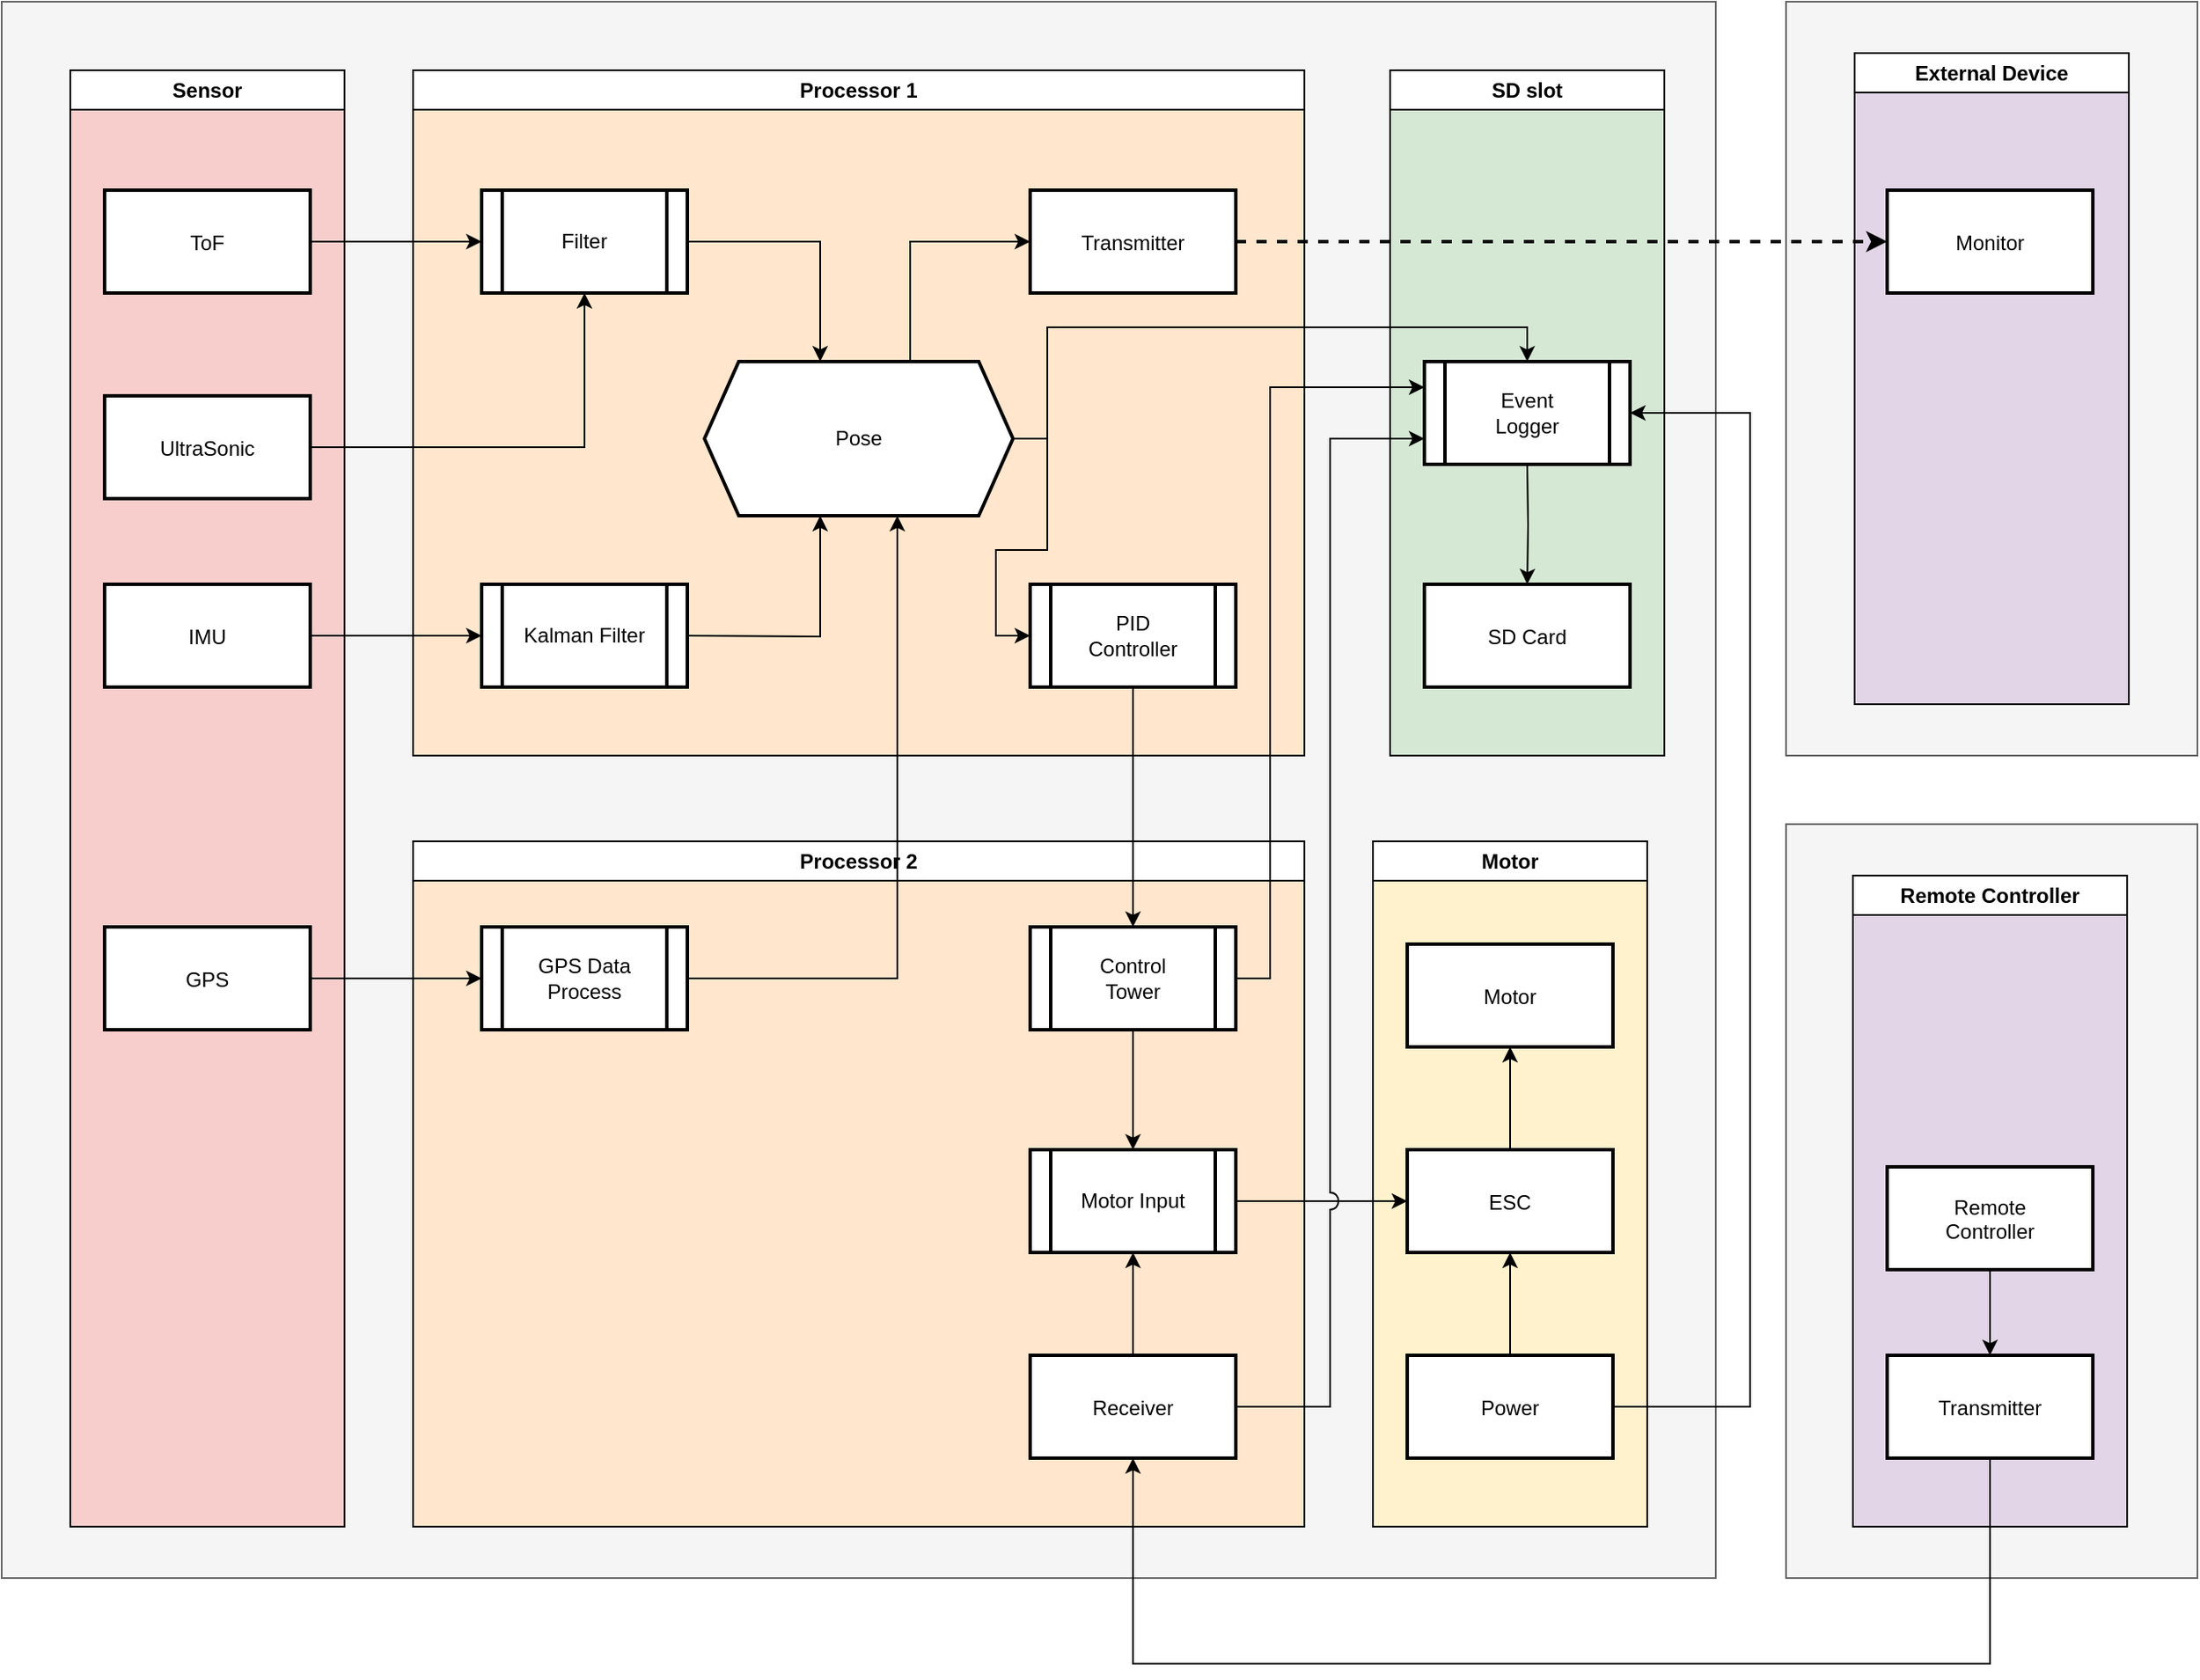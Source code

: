 <mxfile version="26.0.9">
  <diagram name="페이지-1" id="bvoraGdHje81HjMtSAm7">
    <mxGraphModel dx="1715" dy="983" grid="1" gridSize="10" guides="1" tooltips="1" connect="1" arrows="1" fold="1" page="1" pageScale="1" pageWidth="827" pageHeight="1169" math="0" shadow="0">
      <root>
        <mxCell id="0" />
        <mxCell id="1" parent="0" />
        <mxCell id="vDnxMf5aPKPBda2evDdI-67" value="" style="rounded=0;whiteSpace=wrap;html=1;fillColor=#f5f5f5;fontColor=#333333;strokeColor=#666666;" parent="1" vertex="1">
          <mxGeometry x="80" y="80" width="1000" height="920" as="geometry" />
        </mxCell>
        <mxCell id="_7KGbnga0klczahn__e4-11" value="" style="rounded=0;whiteSpace=wrap;html=1;fillColor=#ffe6cc;strokeColor=#d79b00;" parent="1" vertex="1">
          <mxGeometry x="320" y="570" width="520" height="400" as="geometry" />
        </mxCell>
        <mxCell id="vDnxMf5aPKPBda2evDdI-63" value="" style="rounded=0;whiteSpace=wrap;html=1;fillColor=#fff2cc;strokeColor=#d6b656;" parent="1" vertex="1">
          <mxGeometry x="880" y="570" width="160" height="400" as="geometry" />
        </mxCell>
        <mxCell id="vDnxMf5aPKPBda2evDdI-62" value="" style="rounded=0;whiteSpace=wrap;html=1;fillColor=#ffe6cc;strokeColor=#d79b00;" parent="1" vertex="1">
          <mxGeometry x="320" y="120" width="520" height="400" as="geometry" />
        </mxCell>
        <mxCell id="vDnxMf5aPKPBda2evDdI-61" value="" style="rounded=0;whiteSpace=wrap;html=1;fillColor=#f8cecc;strokeColor=#b85450;" parent="1" vertex="1">
          <mxGeometry x="120" y="120" width="160" height="850" as="geometry" />
        </mxCell>
        <mxCell id="vDnxMf5aPKPBda2evDdI-68" value="Sensor" style="swimlane;whiteSpace=wrap;html=1;rounded=0;fillStyle=solid;" parent="1" vertex="1">
          <mxGeometry x="120" y="120" width="160" height="850" as="geometry" />
        </mxCell>
        <mxCell id="vDnxMf5aPKPBda2evDdI-22" value="ToF" style="rounded=0;arcSize=20;strokeWidth=2" parent="vDnxMf5aPKPBda2evDdI-68" vertex="1">
          <mxGeometry x="20" y="70" width="120" height="60" as="geometry" />
        </mxCell>
        <mxCell id="vDnxMf5aPKPBda2evDdI-69" value="Processor 1" style="swimlane;whiteSpace=wrap;html=1;container=0;rounded=0;swimlaneLine=1;" parent="1" vertex="1">
          <mxGeometry x="320" y="120" width="520" height="400" as="geometry" />
        </mxCell>
        <mxCell id="BEAby63rE1jMwxKUkYul-39" style="edgeStyle=orthogonalEdgeStyle;rounded=0;orthogonalLoop=1;jettySize=auto;html=1;entryX=0;entryY=0.5;entryDx=0;entryDy=0;" edge="1" parent="vDnxMf5aPKPBda2evDdI-69" source="BEAby63rE1jMwxKUkYul-25" target="BEAby63rE1jMwxKUkYul-32">
          <mxGeometry relative="1" as="geometry" />
        </mxCell>
        <mxCell id="BEAby63rE1jMwxKUkYul-25" value="Pose" style="shape=hexagon;perimeter=hexagonPerimeter2;whiteSpace=wrap;html=1;fixedSize=1;strokeWidth=2;" vertex="1" parent="vDnxMf5aPKPBda2evDdI-69">
          <mxGeometry x="170" y="170" width="180" height="90" as="geometry" />
        </mxCell>
        <mxCell id="BEAby63rE1jMwxKUkYul-32" value="PID&lt;div&gt;Controller&lt;/div&gt;" style="shape=process;whiteSpace=wrap;html=1;backgroundOutline=1;strokeWidth=2;" vertex="1" parent="vDnxMf5aPKPBda2evDdI-69">
          <mxGeometry x="360" y="300" width="120" height="60" as="geometry" />
        </mxCell>
        <mxCell id="BEAby63rE1jMwxKUkYul-17" value="Filter" style="shape=process;whiteSpace=wrap;html=1;backgroundOutline=1;strokeWidth=2;" vertex="1" parent="vDnxMf5aPKPBda2evDdI-69">
          <mxGeometry x="40" y="70" width="120" height="60" as="geometry" />
        </mxCell>
        <mxCell id="BEAby63rE1jMwxKUkYul-24" style="edgeStyle=orthogonalEdgeStyle;rounded=0;orthogonalLoop=1;jettySize=auto;html=1;entryX=0.375;entryY=0;entryDx=0;entryDy=0;" edge="1" parent="vDnxMf5aPKPBda2evDdI-69" source="BEAby63rE1jMwxKUkYul-17" target="BEAby63rE1jMwxKUkYul-25">
          <mxGeometry relative="1" as="geometry">
            <mxPoint x="230" y="300" as="targetPoint" />
          </mxGeometry>
        </mxCell>
        <mxCell id="7hqAz0OuhL2_IKrjsIzB-12" value="" style="rounded=0;whiteSpace=wrap;html=1;fillColor=#f5f5f5;fontColor=#333333;strokeColor=#666666;" parent="1" vertex="1">
          <mxGeometry x="1121" y="560" width="240" height="440" as="geometry" />
        </mxCell>
        <mxCell id="7hqAz0OuhL2_IKrjsIzB-14" value="" style="rounded=0;whiteSpace=wrap;html=1;fillColor=#e1d5e7;strokeColor=#9673a6;" parent="1" vertex="1">
          <mxGeometry x="1160" y="590" width="160" height="380" as="geometry" />
        </mxCell>
        <mxCell id="7hqAz0OuhL2_IKrjsIzB-15" value="Remote Controller" style="swimlane;whiteSpace=wrap;html=1;" parent="1" vertex="1">
          <mxGeometry x="1160" y="590" width="160" height="380" as="geometry" />
        </mxCell>
        <mxCell id="7hqAz0OuhL2_IKrjsIzB-17" style="edgeStyle=orthogonalEdgeStyle;rounded=0;orthogonalLoop=1;jettySize=auto;html=1;entryX=0.5;entryY=1;entryDx=0;entryDy=0;exitX=0.5;exitY=1;exitDx=0;exitDy=0;" parent="1" source="vDnxMf5aPKPBda2evDdI-25" target="vDnxMf5aPKPBda2evDdI-26" edge="1">
          <mxGeometry relative="1" as="geometry">
            <Array as="points">
              <mxPoint x="1240" y="1050" />
              <mxPoint x="740" y="1050" />
            </Array>
          </mxGeometry>
        </mxCell>
        <mxCell id="_7KGbnga0klczahn__e4-46" value="Processor 2" style="swimlane;whiteSpace=wrap;html=1;container=0;" parent="1" vertex="1">
          <mxGeometry x="320" y="570" width="520" height="400" as="geometry" />
        </mxCell>
        <mxCell id="BEAby63rE1jMwxKUkYul-44" value="Control&lt;br&gt;Tower" style="shape=process;whiteSpace=wrap;html=1;backgroundOutline=1;strokeWidth=2;" vertex="1" parent="_7KGbnga0klczahn__e4-46">
          <mxGeometry x="360" y="50" width="120" height="60" as="geometry" />
        </mxCell>
        <mxCell id="vDnxMf5aPKPBda2evDdI-57" style="edgeStyle=orthogonalEdgeStyle;rounded=0;orthogonalLoop=1;jettySize=auto;html=1;" parent="1" target="vDnxMf5aPKPBda2evDdI-31" edge="1">
          <mxGeometry relative="1" as="geometry">
            <Array as="points">
              <mxPoint x="910" y="780" />
            </Array>
            <mxPoint x="800" y="780" as="sourcePoint" />
          </mxGeometry>
        </mxCell>
        <mxCell id="vDnxMf5aPKPBda2evDdI-25" value="Transmitter" style="rounded=0;arcSize=20;strokeWidth=2" parent="1" vertex="1">
          <mxGeometry x="1180" y="870" width="120" height="60" as="geometry" />
        </mxCell>
        <mxCell id="7hqAz0OuhL2_IKrjsIzB-11" value="Remote&#xa;Controller" style="rounded=0;arcSize=20;strokeWidth=2" parent="1" vertex="1">
          <mxGeometry x="1180" y="760" width="120" height="60" as="geometry" />
        </mxCell>
        <mxCell id="7hqAz0OuhL2_IKrjsIzB-18" style="edgeStyle=orthogonalEdgeStyle;rounded=0;orthogonalLoop=1;jettySize=auto;html=1;" parent="1" source="7hqAz0OuhL2_IKrjsIzB-11" target="vDnxMf5aPKPBda2evDdI-25" edge="1">
          <mxGeometry relative="1" as="geometry" />
        </mxCell>
        <mxCell id="vDnxMf5aPKPBda2evDdI-50" style="edgeStyle=orthogonalEdgeStyle;rounded=0;orthogonalLoop=1;jettySize=auto;html=1;" parent="1" source="vDnxMf5aPKPBda2evDdI-22" target="BEAby63rE1jMwxKUkYul-17" edge="1">
          <mxGeometry relative="1" as="geometry">
            <mxPoint x="420" y="310" as="targetPoint" />
          </mxGeometry>
        </mxCell>
        <mxCell id="vDnxMf5aPKPBda2evDdI-51" style="edgeStyle=orthogonalEdgeStyle;rounded=0;orthogonalLoop=1;jettySize=auto;html=1;entryX=0.5;entryY=1;entryDx=0;entryDy=0;" parent="1" source="vDnxMf5aPKPBda2evDdI-23" target="BEAby63rE1jMwxKUkYul-17" edge="1">
          <mxGeometry relative="1" as="geometry">
            <mxPoint x="360" y="340" as="targetPoint" />
          </mxGeometry>
        </mxCell>
        <mxCell id="vDnxMf5aPKPBda2evDdI-70" value="Motor" style="swimlane;whiteSpace=wrap;html=1;" parent="1" vertex="1">
          <mxGeometry x="880" y="570" width="160" height="400" as="geometry" />
        </mxCell>
        <mxCell id="vDnxMf5aPKPBda2evDdI-23" value="UltraSonic" style="rounded=0;arcSize=20;strokeWidth=2" parent="1" vertex="1">
          <mxGeometry x="140" y="310" width="120" height="60" as="geometry" />
        </mxCell>
        <mxCell id="YXquaI-7YXbaa9HRJ2PI-11" style="edgeStyle=orthogonalEdgeStyle;rounded=0;orthogonalLoop=1;jettySize=auto;html=1;" parent="1" source="vDnxMf5aPKPBda2evDdI-26" edge="1">
          <mxGeometry relative="1" as="geometry">
            <mxPoint x="740" y="810" as="targetPoint" />
          </mxGeometry>
        </mxCell>
        <mxCell id="vDnxMf5aPKPBda2evDdI-26" value="Receiver" style="rounded=0;arcSize=20;strokeWidth=2" parent="1" vertex="1">
          <mxGeometry x="680" y="870" width="120" height="60" as="geometry" />
        </mxCell>
        <mxCell id="vDnxMf5aPKPBda2evDdI-21" value="GPS" style="rounded=0;arcSize=20;strokeWidth=2" parent="1" vertex="1">
          <mxGeometry x="140" y="620" width="120" height="60" as="geometry" />
        </mxCell>
        <mxCell id="vDnxMf5aPKPBda2evDdI-60" style="edgeStyle=orthogonalEdgeStyle;rounded=0;orthogonalLoop=1;jettySize=auto;html=1;" parent="1" source="vDnxMf5aPKPBda2evDdI-21" target="BEAby63rE1jMwxKUkYul-21" edge="1">
          <mxGeometry relative="1" as="geometry">
            <mxPoint x="360" y="780" as="targetPoint" />
          </mxGeometry>
        </mxCell>
        <mxCell id="vDnxMf5aPKPBda2evDdI-65" value="Motor" style="rounded=0;arcSize=20;strokeWidth=2" parent="1" vertex="1">
          <mxGeometry x="900" y="630" width="120" height="60" as="geometry" />
        </mxCell>
        <mxCell id="vDnxMf5aPKPBda2evDdI-31" value="ESC" style="rounded=0;arcSize=20;strokeWidth=2" parent="1" vertex="1">
          <mxGeometry x="900" y="750" width="120" height="60" as="geometry" />
        </mxCell>
        <mxCell id="vDnxMf5aPKPBda2evDdI-66" style="edgeStyle=orthogonalEdgeStyle;rounded=0;orthogonalLoop=1;jettySize=auto;html=1;" parent="1" source="vDnxMf5aPKPBda2evDdI-31" target="vDnxMf5aPKPBda2evDdI-65" edge="1">
          <mxGeometry relative="1" as="geometry" />
        </mxCell>
        <mxCell id="aU3fIFS9kwVcD8JixQWr-11" value="" style="rounded=0;whiteSpace=wrap;html=1;fillColor=#f5f5f5;fontColor=#333333;strokeColor=#666666;" parent="1" vertex="1">
          <mxGeometry x="1121" y="80" width="240" height="440" as="geometry" />
        </mxCell>
        <mxCell id="aU3fIFS9kwVcD8JixQWr-13" value="" style="rounded=0;whiteSpace=wrap;html=1;fillColor=#e1d5e7;strokeColor=#9673a6;" parent="1" vertex="1">
          <mxGeometry x="1161" y="110" width="160" height="380" as="geometry" />
        </mxCell>
        <mxCell id="aU3fIFS9kwVcD8JixQWr-12" value="External Device" style="swimlane;whiteSpace=wrap;html=1;" parent="1" vertex="1">
          <mxGeometry x="1161" y="110" width="160" height="380" as="geometry" />
        </mxCell>
        <mxCell id="aU3fIFS9kwVcD8JixQWr-14" value="Monitor" style="rounded=0;arcSize=20;strokeWidth=2" parent="aU3fIFS9kwVcD8JixQWr-12" vertex="1">
          <mxGeometry x="19" y="80" width="120" height="60" as="geometry" />
        </mxCell>
        <mxCell id="aU3fIFS9kwVcD8JixQWr-17" value="" style="rounded=0;whiteSpace=wrap;html=1;fillColor=#d5e8d4;strokeColor=#82b366;" parent="1" vertex="1">
          <mxGeometry x="890" y="120" width="160" height="400" as="geometry" />
        </mxCell>
        <mxCell id="aU3fIFS9kwVcD8JixQWr-16" value="SD slot" style="swimlane;whiteSpace=wrap;html=1;container=0;rounded=0;" parent="1" vertex="1">
          <mxGeometry x="890" y="120" width="160" height="400" as="geometry" />
        </mxCell>
        <mxCell id="BEAby63rE1jMwxKUkYul-12" style="edgeStyle=orthogonalEdgeStyle;rounded=0;orthogonalLoop=1;jettySize=auto;html=1;" edge="1" parent="aU3fIFS9kwVcD8JixQWr-16" target="BEAby63rE1jMwxKUkYul-11">
          <mxGeometry relative="1" as="geometry">
            <mxPoint x="80" y="230" as="sourcePoint" />
          </mxGeometry>
        </mxCell>
        <mxCell id="BEAby63rE1jMwxKUkYul-11" value="SD Card" style="rounded=0;arcSize=20;strokeWidth=2" vertex="1" parent="aU3fIFS9kwVcD8JixQWr-16">
          <mxGeometry x="20" y="300" width="120" height="60" as="geometry" />
        </mxCell>
        <mxCell id="aU3fIFS9kwVcD8JixQWr-15" style="edgeStyle=orthogonalEdgeStyle;rounded=0;orthogonalLoop=1;jettySize=auto;html=1;curved=0;jumpStyle=none;dashed=1;strokeWidth=2;" parent="1" source="YjUfUg1ahw0oZ-kAptot-12" target="aU3fIFS9kwVcD8JixQWr-14" edge="1">
          <mxGeometry relative="1" as="geometry" />
        </mxCell>
        <mxCell id="11" value="IMU" style="rounded=0;arcSize=20;strokeWidth=2" parent="1" vertex="1">
          <mxGeometry x="140" y="420" width="120" height="60" as="geometry" />
        </mxCell>
        <mxCell id="vDnxMf5aPKPBda2evDdI-44" style="edgeStyle=orthogonalEdgeStyle;rounded=0;orthogonalLoop=1;jettySize=auto;html=1;entryX=0.375;entryY=1;entryDx=0;entryDy=0;" parent="1" target="BEAby63rE1jMwxKUkYul-25" edge="1">
          <mxGeometry relative="1" as="geometry">
            <mxPoint x="480" y="450" as="sourcePoint" />
            <mxPoint x="533.8" y="450" as="targetPoint" />
          </mxGeometry>
        </mxCell>
        <mxCell id="vDnxMf5aPKPBda2evDdI-43" style="edgeStyle=orthogonalEdgeStyle;rounded=0;orthogonalLoop=1;jettySize=auto;html=1;" parent="1" source="11" target="BEAby63rE1jMwxKUkYul-20" edge="1">
          <mxGeometry relative="1" as="geometry">
            <mxPoint x="360" y="450" as="targetPoint" />
          </mxGeometry>
        </mxCell>
        <mxCell id="YjUfUg1ahw0oZ-kAptot-12" value="Transmitter" style="rounded=0;arcSize=20;strokeWidth=2" parent="1" vertex="1">
          <mxGeometry x="680" y="190" width="120" height="60" as="geometry" />
        </mxCell>
        <mxCell id="BEAby63rE1jMwxKUkYul-20" value="Kalman Filter" style="shape=process;whiteSpace=wrap;html=1;backgroundOutline=1;strokeWidth=2;" vertex="1" parent="1">
          <mxGeometry x="360" y="420" width="120" height="60" as="geometry" />
        </mxCell>
        <mxCell id="BEAby63rE1jMwxKUkYul-27" style="edgeStyle=orthogonalEdgeStyle;rounded=0;orthogonalLoop=1;jettySize=auto;html=1;entryX=0.625;entryY=1;entryDx=0;entryDy=0;" edge="1" parent="1" source="BEAby63rE1jMwxKUkYul-21" target="BEAby63rE1jMwxKUkYul-25">
          <mxGeometry relative="1" as="geometry" />
        </mxCell>
        <mxCell id="BEAby63rE1jMwxKUkYul-28" style="edgeStyle=orthogonalEdgeStyle;rounded=0;orthogonalLoop=1;jettySize=auto;html=1;" edge="1" parent="1" source="BEAby63rE1jMwxKUkYul-25" target="YjUfUg1ahw0oZ-kAptot-12">
          <mxGeometry relative="1" as="geometry">
            <Array as="points">
              <mxPoint x="610" y="220" />
            </Array>
          </mxGeometry>
        </mxCell>
        <mxCell id="BEAby63rE1jMwxKUkYul-31" value="Event&lt;br&gt;Logger" style="shape=process;whiteSpace=wrap;html=1;backgroundOutline=1;strokeWidth=2;" vertex="1" parent="1">
          <mxGeometry x="910" y="290" width="120" height="60" as="geometry" />
        </mxCell>
        <mxCell id="BEAby63rE1jMwxKUkYul-34" value="Motor Input" style="shape=process;whiteSpace=wrap;html=1;backgroundOutline=1;strokeWidth=2;" vertex="1" parent="1">
          <mxGeometry x="680" y="750" width="120" height="60" as="geometry" />
        </mxCell>
        <mxCell id="BEAby63rE1jMwxKUkYul-21" value="GPS Data&lt;div&gt;Process&lt;/div&gt;" style="shape=process;whiteSpace=wrap;html=1;backgroundOutline=1;strokeWidth=2;" vertex="1" parent="1">
          <mxGeometry x="360" y="620" width="120" height="60" as="geometry" />
        </mxCell>
        <mxCell id="BEAby63rE1jMwxKUkYul-40" style="edgeStyle=orthogonalEdgeStyle;rounded=0;orthogonalLoop=1;jettySize=auto;html=1;entryX=0.5;entryY=0;entryDx=0;entryDy=0;" edge="1" parent="1" source="BEAby63rE1jMwxKUkYul-25" target="BEAby63rE1jMwxKUkYul-31">
          <mxGeometry relative="1" as="geometry">
            <Array as="points">
              <mxPoint x="690" y="335" />
              <mxPoint x="690" y="270" />
              <mxPoint x="970" y="270" />
            </Array>
          </mxGeometry>
        </mxCell>
        <mxCell id="BEAby63rE1jMwxKUkYul-42" style="edgeStyle=orthogonalEdgeStyle;rounded=0;orthogonalLoop=1;jettySize=auto;html=1;" edge="1" parent="1" source="BEAby63rE1jMwxKUkYul-41" target="vDnxMf5aPKPBda2evDdI-31">
          <mxGeometry relative="1" as="geometry" />
        </mxCell>
        <mxCell id="BEAby63rE1jMwxKUkYul-50" style="edgeStyle=orthogonalEdgeStyle;rounded=0;orthogonalLoop=1;jettySize=auto;html=1;entryX=1;entryY=0.5;entryDx=0;entryDy=0;" edge="1" parent="1" source="BEAby63rE1jMwxKUkYul-41" target="BEAby63rE1jMwxKUkYul-31">
          <mxGeometry relative="1" as="geometry">
            <Array as="points">
              <mxPoint x="1100" y="900" />
              <mxPoint x="1100" y="320" />
            </Array>
          </mxGeometry>
        </mxCell>
        <mxCell id="BEAby63rE1jMwxKUkYul-41" value="Power" style="rounded=0;arcSize=20;strokeWidth=2" vertex="1" parent="1">
          <mxGeometry x="900" y="870" width="120" height="60" as="geometry" />
        </mxCell>
        <mxCell id="BEAby63rE1jMwxKUkYul-45" style="edgeStyle=orthogonalEdgeStyle;rounded=0;orthogonalLoop=1;jettySize=auto;html=1;" edge="1" parent="1" source="BEAby63rE1jMwxKUkYul-32" target="BEAby63rE1jMwxKUkYul-44">
          <mxGeometry relative="1" as="geometry" />
        </mxCell>
        <mxCell id="BEAby63rE1jMwxKUkYul-46" style="edgeStyle=orthogonalEdgeStyle;rounded=0;orthogonalLoop=1;jettySize=auto;html=1;" edge="1" parent="1" source="BEAby63rE1jMwxKUkYul-44" target="BEAby63rE1jMwxKUkYul-34">
          <mxGeometry relative="1" as="geometry" />
        </mxCell>
        <mxCell id="BEAby63rE1jMwxKUkYul-47" style="edgeStyle=orthogonalEdgeStyle;rounded=0;orthogonalLoop=1;jettySize=auto;html=1;entryX=0;entryY=0.25;entryDx=0;entryDy=0;" edge="1" parent="1" source="BEAby63rE1jMwxKUkYul-44" target="BEAby63rE1jMwxKUkYul-31">
          <mxGeometry relative="1" as="geometry">
            <Array as="points">
              <mxPoint x="820" y="650" />
              <mxPoint x="820" y="305" />
            </Array>
          </mxGeometry>
        </mxCell>
        <mxCell id="BEAby63rE1jMwxKUkYul-51" style="edgeStyle=orthogonalEdgeStyle;rounded=0;orthogonalLoop=1;jettySize=auto;html=1;entryX=0;entryY=0.75;entryDx=0;entryDy=0;jumpStyle=arc;jumpSize=10;" edge="1" parent="1" source="vDnxMf5aPKPBda2evDdI-26" target="BEAby63rE1jMwxKUkYul-31">
          <mxGeometry relative="1" as="geometry" />
        </mxCell>
      </root>
    </mxGraphModel>
  </diagram>
</mxfile>
